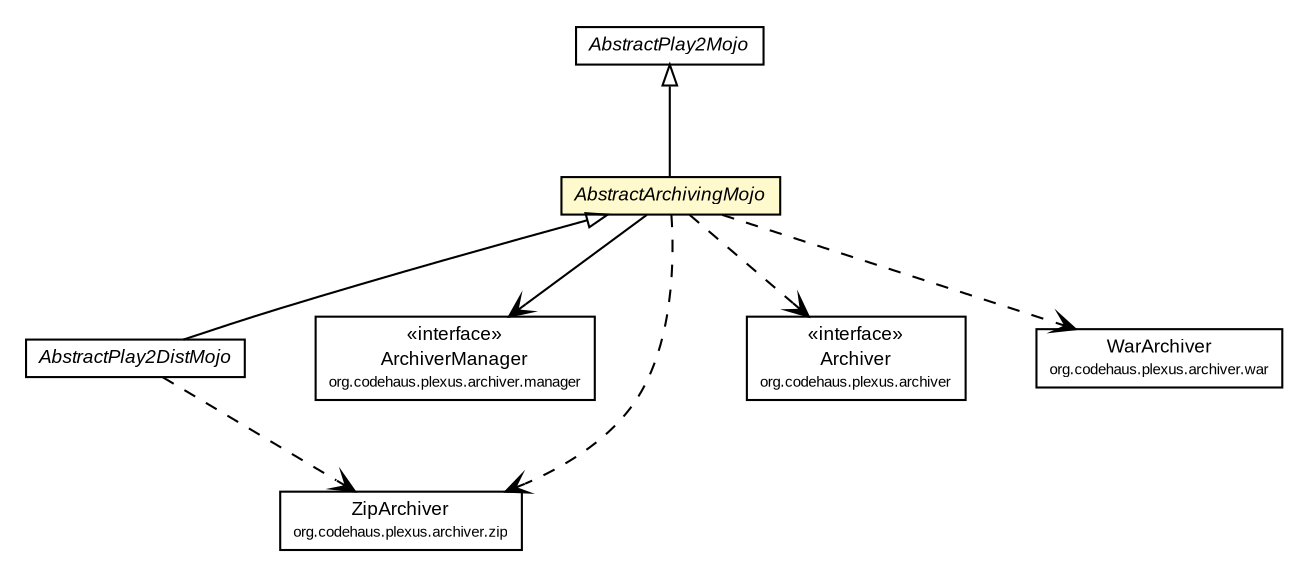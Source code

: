 #!/usr/local/bin/dot
#
# Class diagram 
# Generated by UMLGraph version R5_6-24-gf6e263 (http://www.umlgraph.org/)
#

digraph G {
	edge [fontname="arial",fontsize=10,labelfontname="arial",labelfontsize=10];
	node [fontname="arial",fontsize=10,shape=plaintext];
	nodesep=0.25;
	ranksep=0.5;
	// com.google.code.play2.plugin.AbstractPlay2Mojo
	c271 [label=<<table title="com.google.code.play2.plugin.AbstractPlay2Mojo" border="0" cellborder="1" cellspacing="0" cellpadding="2" port="p" href="./AbstractPlay2Mojo.html">
		<tr><td><table border="0" cellspacing="0" cellpadding="1">
<tr><td align="center" balign="center"><font face="arial italic"> AbstractPlay2Mojo </font></td></tr>
		</table></td></tr>
		</table>>, URL="./AbstractPlay2Mojo.html", fontname="arial", fontcolor="black", fontsize=9.0];
	// com.google.code.play2.plugin.AbstractPlay2DistMojo
	c273 [label=<<table title="com.google.code.play2.plugin.AbstractPlay2DistMojo" border="0" cellborder="1" cellspacing="0" cellpadding="2" port="p" href="./AbstractPlay2DistMojo.html">
		<tr><td><table border="0" cellspacing="0" cellpadding="1">
<tr><td align="center" balign="center"><font face="arial italic"> AbstractPlay2DistMojo </font></td></tr>
		</table></td></tr>
		</table>>, URL="./AbstractPlay2DistMojo.html", fontname="arial", fontcolor="black", fontsize=9.0];
	// com.google.code.play2.plugin.AbstractArchivingMojo
	c276 [label=<<table title="com.google.code.play2.plugin.AbstractArchivingMojo" border="0" cellborder="1" cellspacing="0" cellpadding="2" port="p" bgcolor="lemonChiffon" href="./AbstractArchivingMojo.html">
		<tr><td><table border="0" cellspacing="0" cellpadding="1">
<tr><td align="center" balign="center"><font face="arial italic"> AbstractArchivingMojo </font></td></tr>
		</table></td></tr>
		</table>>, URL="./AbstractArchivingMojo.html", fontname="arial", fontcolor="black", fontsize=9.0];
	//com.google.code.play2.plugin.AbstractPlay2DistMojo extends com.google.code.play2.plugin.AbstractArchivingMojo
	c276:p -> c273:p [dir=back,arrowtail=empty];
	//com.google.code.play2.plugin.AbstractArchivingMojo extends com.google.code.play2.plugin.AbstractPlay2Mojo
	c271:p -> c276:p [dir=back,arrowtail=empty];
	// com.google.code.play2.plugin.AbstractArchivingMojo NAVASSOC org.codehaus.plexus.archiver.manager.ArchiverManager
	c276:p -> c281:p [taillabel="", label="", headlabel="", fontname="arial", fontcolor="black", fontsize=10.0, color="black", arrowhead=open];
	// com.google.code.play2.plugin.AbstractPlay2DistMojo DEPEND org.codehaus.plexus.archiver.zip.ZipArchiver
	c273:p -> c283:p [taillabel="", label="", headlabel="", fontname="arial", fontcolor="black", fontsize=10.0, color="black", arrowhead=open, style=dashed];
	// com.google.code.play2.plugin.AbstractArchivingMojo DEPEND org.codehaus.plexus.archiver.Archiver
	c276:p -> c285:p [taillabel="", label="", headlabel="", fontname="arial", fontcolor="black", fontsize=10.0, color="black", arrowhead=open, style=dashed];
	// com.google.code.play2.plugin.AbstractArchivingMojo DEPEND org.codehaus.plexus.archiver.zip.ZipArchiver
	c276:p -> c283:p [taillabel="", label="", headlabel="", fontname="arial", fontcolor="black", fontsize=10.0, color="black", arrowhead=open, style=dashed];
	// com.google.code.play2.plugin.AbstractArchivingMojo DEPEND org.codehaus.plexus.archiver.war.WarArchiver
	c276:p -> c289:p [taillabel="", label="", headlabel="", fontname="arial", fontcolor="black", fontsize=10.0, color="black", arrowhead=open, style=dashed];
	// org.codehaus.plexus.archiver.manager.ArchiverManager
	c281 [label=<<table title="org.codehaus.plexus.archiver.manager.ArchiverManager" border="0" cellborder="1" cellspacing="0" cellpadding="2" port="p" href="http://play2-maven-plugin.github.io/external-apidocs/org/codehaus/plexus/plexus-archiver/3.0/org/codehaus/plexus/archiver/manager/ArchiverManager.html">
		<tr><td><table border="0" cellspacing="0" cellpadding="1">
<tr><td align="center" balign="center"> &#171;interface&#187; </td></tr>
<tr><td align="center" balign="center"> ArchiverManager </td></tr>
<tr><td align="center" balign="center"><font point-size="7.0"> org.codehaus.plexus.archiver.manager </font></td></tr>
		</table></td></tr>
		</table>>, URL="http://play2-maven-plugin.github.io/external-apidocs/org/codehaus/plexus/plexus-archiver/3.0/org/codehaus/plexus/archiver/manager/ArchiverManager.html", fontname="arial", fontcolor="black", fontsize=9.0];
	// org.codehaus.plexus.archiver.zip.ZipArchiver
	c283 [label=<<table title="org.codehaus.plexus.archiver.zip.ZipArchiver" border="0" cellborder="1" cellspacing="0" cellpadding="2" port="p" href="http://play2-maven-plugin.github.io/external-apidocs/org/codehaus/plexus/plexus-archiver/3.0/org/codehaus/plexus/archiver/zip/ZipArchiver.html">
		<tr><td><table border="0" cellspacing="0" cellpadding="1">
<tr><td align="center" balign="center"> ZipArchiver </td></tr>
<tr><td align="center" balign="center"><font point-size="7.0"> org.codehaus.plexus.archiver.zip </font></td></tr>
		</table></td></tr>
		</table>>, URL="http://play2-maven-plugin.github.io/external-apidocs/org/codehaus/plexus/plexus-archiver/3.0/org/codehaus/plexus/archiver/zip/ZipArchiver.html", fontname="arial", fontcolor="black", fontsize=9.0];
	// org.codehaus.plexus.archiver.Archiver
	c285 [label=<<table title="org.codehaus.plexus.archiver.Archiver" border="0" cellborder="1" cellspacing="0" cellpadding="2" port="p" href="http://play2-maven-plugin.github.io/external-apidocs/org/codehaus/plexus/plexus-archiver/3.0/org/codehaus/plexus/archiver/Archiver.html">
		<tr><td><table border="0" cellspacing="0" cellpadding="1">
<tr><td align="center" balign="center"> &#171;interface&#187; </td></tr>
<tr><td align="center" balign="center"> Archiver </td></tr>
<tr><td align="center" balign="center"><font point-size="7.0"> org.codehaus.plexus.archiver </font></td></tr>
		</table></td></tr>
		</table>>, URL="http://play2-maven-plugin.github.io/external-apidocs/org/codehaus/plexus/plexus-archiver/3.0/org/codehaus/plexus/archiver/Archiver.html", fontname="arial", fontcolor="black", fontsize=9.0];
	// org.codehaus.plexus.archiver.war.WarArchiver
	c289 [label=<<table title="org.codehaus.plexus.archiver.war.WarArchiver" border="0" cellborder="1" cellspacing="0" cellpadding="2" port="p" href="http://play2-maven-plugin.github.io/external-apidocs/org/codehaus/plexus/plexus-archiver/3.0/org/codehaus/plexus/archiver/war/WarArchiver.html">
		<tr><td><table border="0" cellspacing="0" cellpadding="1">
<tr><td align="center" balign="center"> WarArchiver </td></tr>
<tr><td align="center" balign="center"><font point-size="7.0"> org.codehaus.plexus.archiver.war </font></td></tr>
		</table></td></tr>
		</table>>, URL="http://play2-maven-plugin.github.io/external-apidocs/org/codehaus/plexus/plexus-archiver/3.0/org/codehaus/plexus/archiver/war/WarArchiver.html", fontname="arial", fontcolor="black", fontsize=9.0];
}

